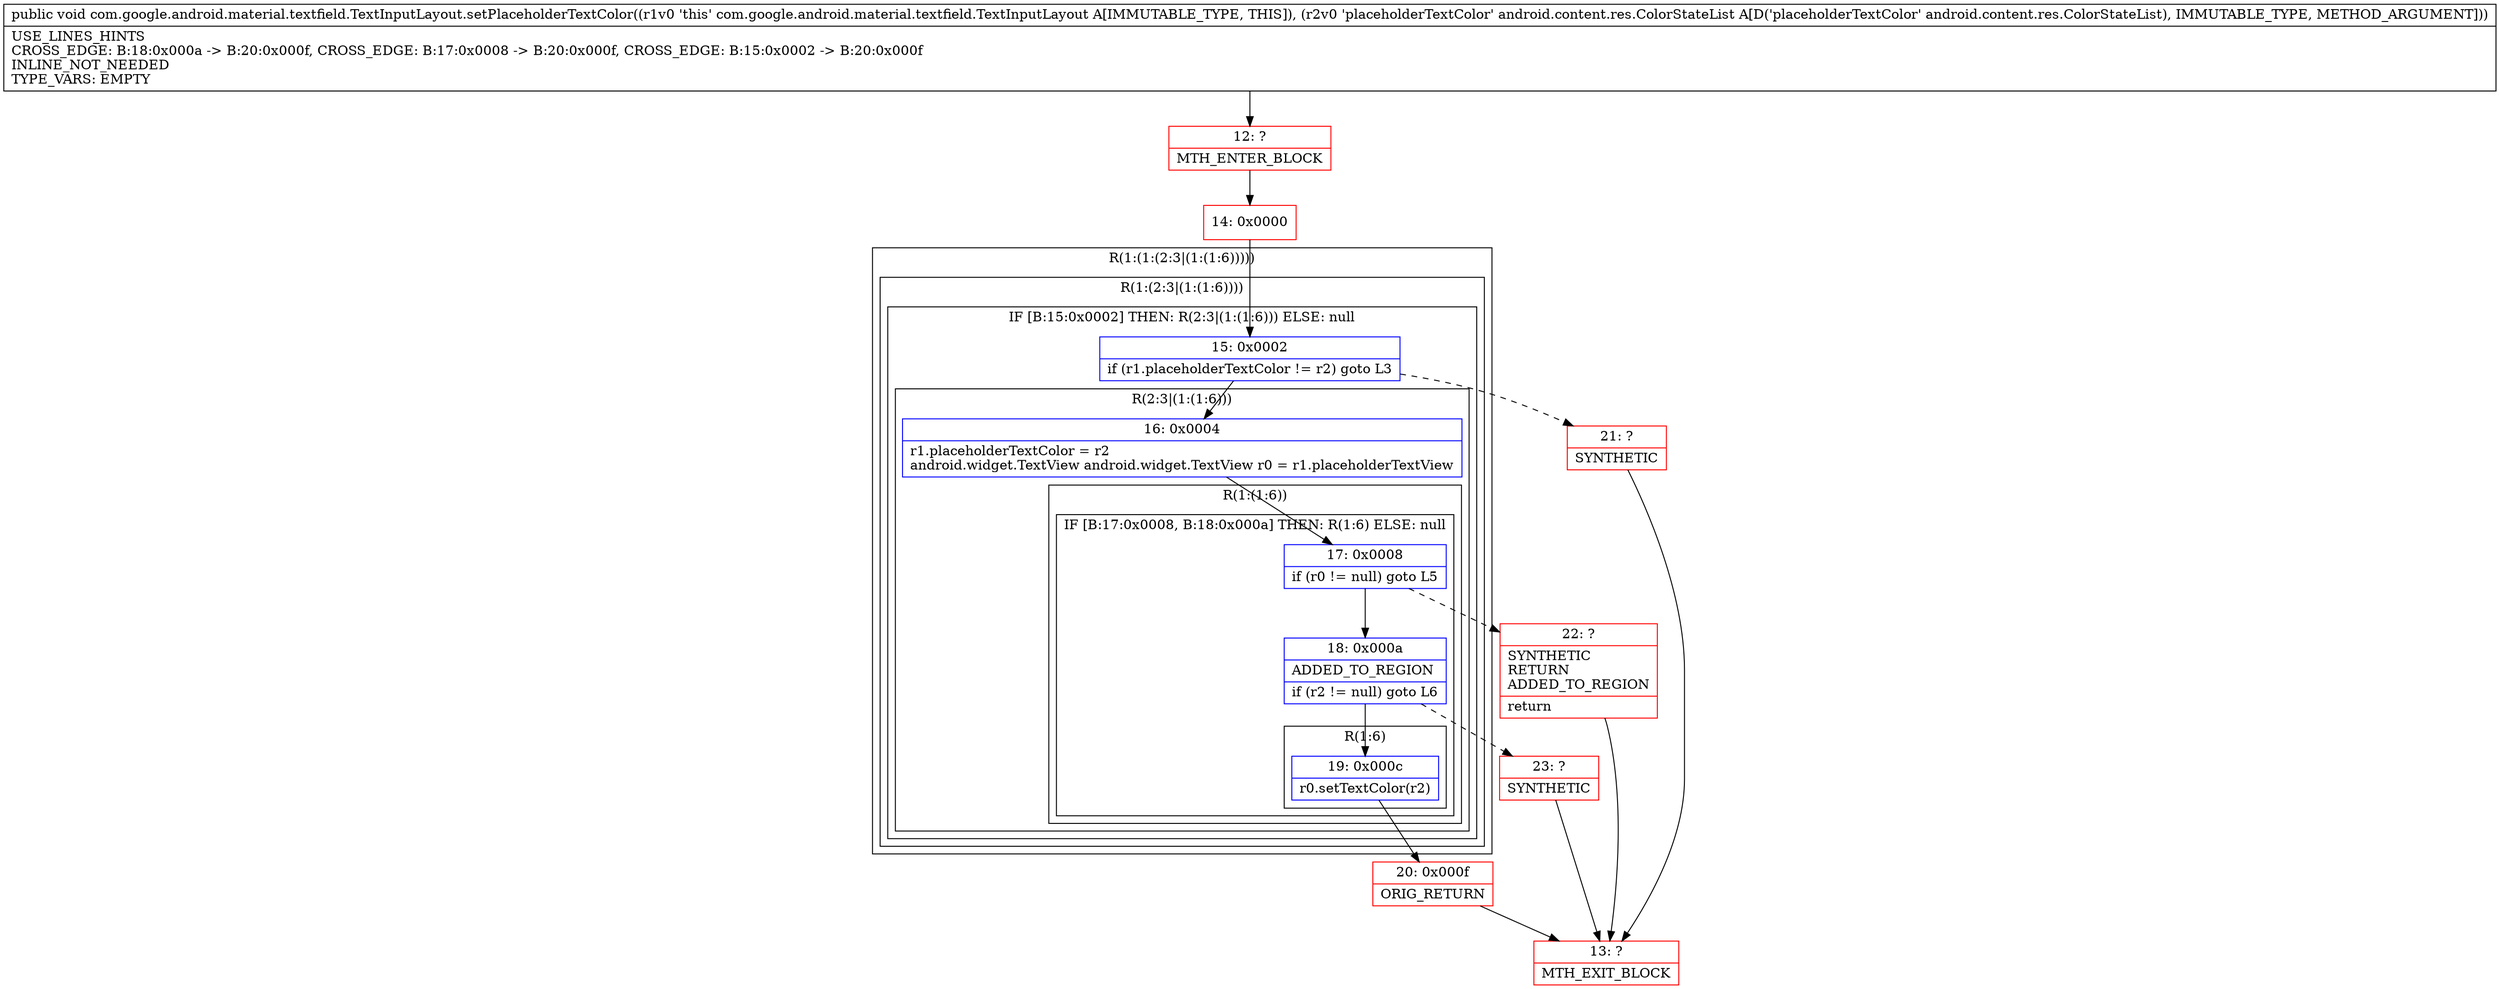 digraph "CFG forcom.google.android.material.textfield.TextInputLayout.setPlaceholderTextColor(Landroid\/content\/res\/ColorStateList;)V" {
subgraph cluster_Region_350540089 {
label = "R(1:(1:(2:3|(1:(1:6)))))";
node [shape=record,color=blue];
subgraph cluster_Region_1974071989 {
label = "R(1:(2:3|(1:(1:6))))";
node [shape=record,color=blue];
subgraph cluster_IfRegion_942867629 {
label = "IF [B:15:0x0002] THEN: R(2:3|(1:(1:6))) ELSE: null";
node [shape=record,color=blue];
Node_15 [shape=record,label="{15\:\ 0x0002|if (r1.placeholderTextColor != r2) goto L3\l}"];
subgraph cluster_Region_554036108 {
label = "R(2:3|(1:(1:6)))";
node [shape=record,color=blue];
Node_16 [shape=record,label="{16\:\ 0x0004|r1.placeholderTextColor = r2\landroid.widget.TextView android.widget.TextView r0 = r1.placeholderTextView\l}"];
subgraph cluster_Region_31779913 {
label = "R(1:(1:6))";
node [shape=record,color=blue];
subgraph cluster_IfRegion_982101161 {
label = "IF [B:17:0x0008, B:18:0x000a] THEN: R(1:6) ELSE: null";
node [shape=record,color=blue];
Node_17 [shape=record,label="{17\:\ 0x0008|if (r0 != null) goto L5\l}"];
Node_18 [shape=record,label="{18\:\ 0x000a|ADDED_TO_REGION\l|if (r2 != null) goto L6\l}"];
subgraph cluster_Region_623987093 {
label = "R(1:6)";
node [shape=record,color=blue];
Node_19 [shape=record,label="{19\:\ 0x000c|r0.setTextColor(r2)\l}"];
}
}
}
}
}
}
}
Node_12 [shape=record,color=red,label="{12\:\ ?|MTH_ENTER_BLOCK\l}"];
Node_14 [shape=record,color=red,label="{14\:\ 0x0000}"];
Node_20 [shape=record,color=red,label="{20\:\ 0x000f|ORIG_RETURN\l}"];
Node_13 [shape=record,color=red,label="{13\:\ ?|MTH_EXIT_BLOCK\l}"];
Node_23 [shape=record,color=red,label="{23\:\ ?|SYNTHETIC\l}"];
Node_22 [shape=record,color=red,label="{22\:\ ?|SYNTHETIC\lRETURN\lADDED_TO_REGION\l|return\l}"];
Node_21 [shape=record,color=red,label="{21\:\ ?|SYNTHETIC\l}"];
MethodNode[shape=record,label="{public void com.google.android.material.textfield.TextInputLayout.setPlaceholderTextColor((r1v0 'this' com.google.android.material.textfield.TextInputLayout A[IMMUTABLE_TYPE, THIS]), (r2v0 'placeholderTextColor' android.content.res.ColorStateList A[D('placeholderTextColor' android.content.res.ColorStateList), IMMUTABLE_TYPE, METHOD_ARGUMENT]))  | USE_LINES_HINTS\lCROSS_EDGE: B:18:0x000a \-\> B:20:0x000f, CROSS_EDGE: B:17:0x0008 \-\> B:20:0x000f, CROSS_EDGE: B:15:0x0002 \-\> B:20:0x000f\lINLINE_NOT_NEEDED\lTYPE_VARS: EMPTY\l}"];
MethodNode -> Node_12;Node_15 -> Node_16;
Node_15 -> Node_21[style=dashed];
Node_16 -> Node_17;
Node_17 -> Node_18;
Node_17 -> Node_22[style=dashed];
Node_18 -> Node_19;
Node_18 -> Node_23[style=dashed];
Node_19 -> Node_20;
Node_12 -> Node_14;
Node_14 -> Node_15;
Node_20 -> Node_13;
Node_23 -> Node_13;
Node_22 -> Node_13;
Node_21 -> Node_13;
}

